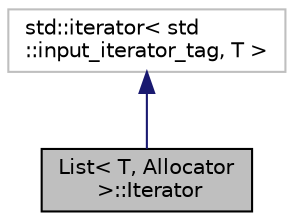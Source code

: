 digraph "List&lt; T, Allocator &gt;::Iterator"
{
  edge [fontname="Helvetica",fontsize="10",labelfontname="Helvetica",labelfontsize="10"];
  node [fontname="Helvetica",fontsize="10",shape=record];
  Node2 [label="List\< T, Allocator\l \>::Iterator",height=0.2,width=0.4,color="black", fillcolor="grey75", style="filled", fontcolor="black"];
  Node3 -> Node2 [dir="back",color="midnightblue",fontsize="10",style="solid"];
  Node3 [label="std::iterator\< std\l::input_iterator_tag, T \>",height=0.2,width=0.4,color="grey75", fillcolor="white", style="filled"];
}
